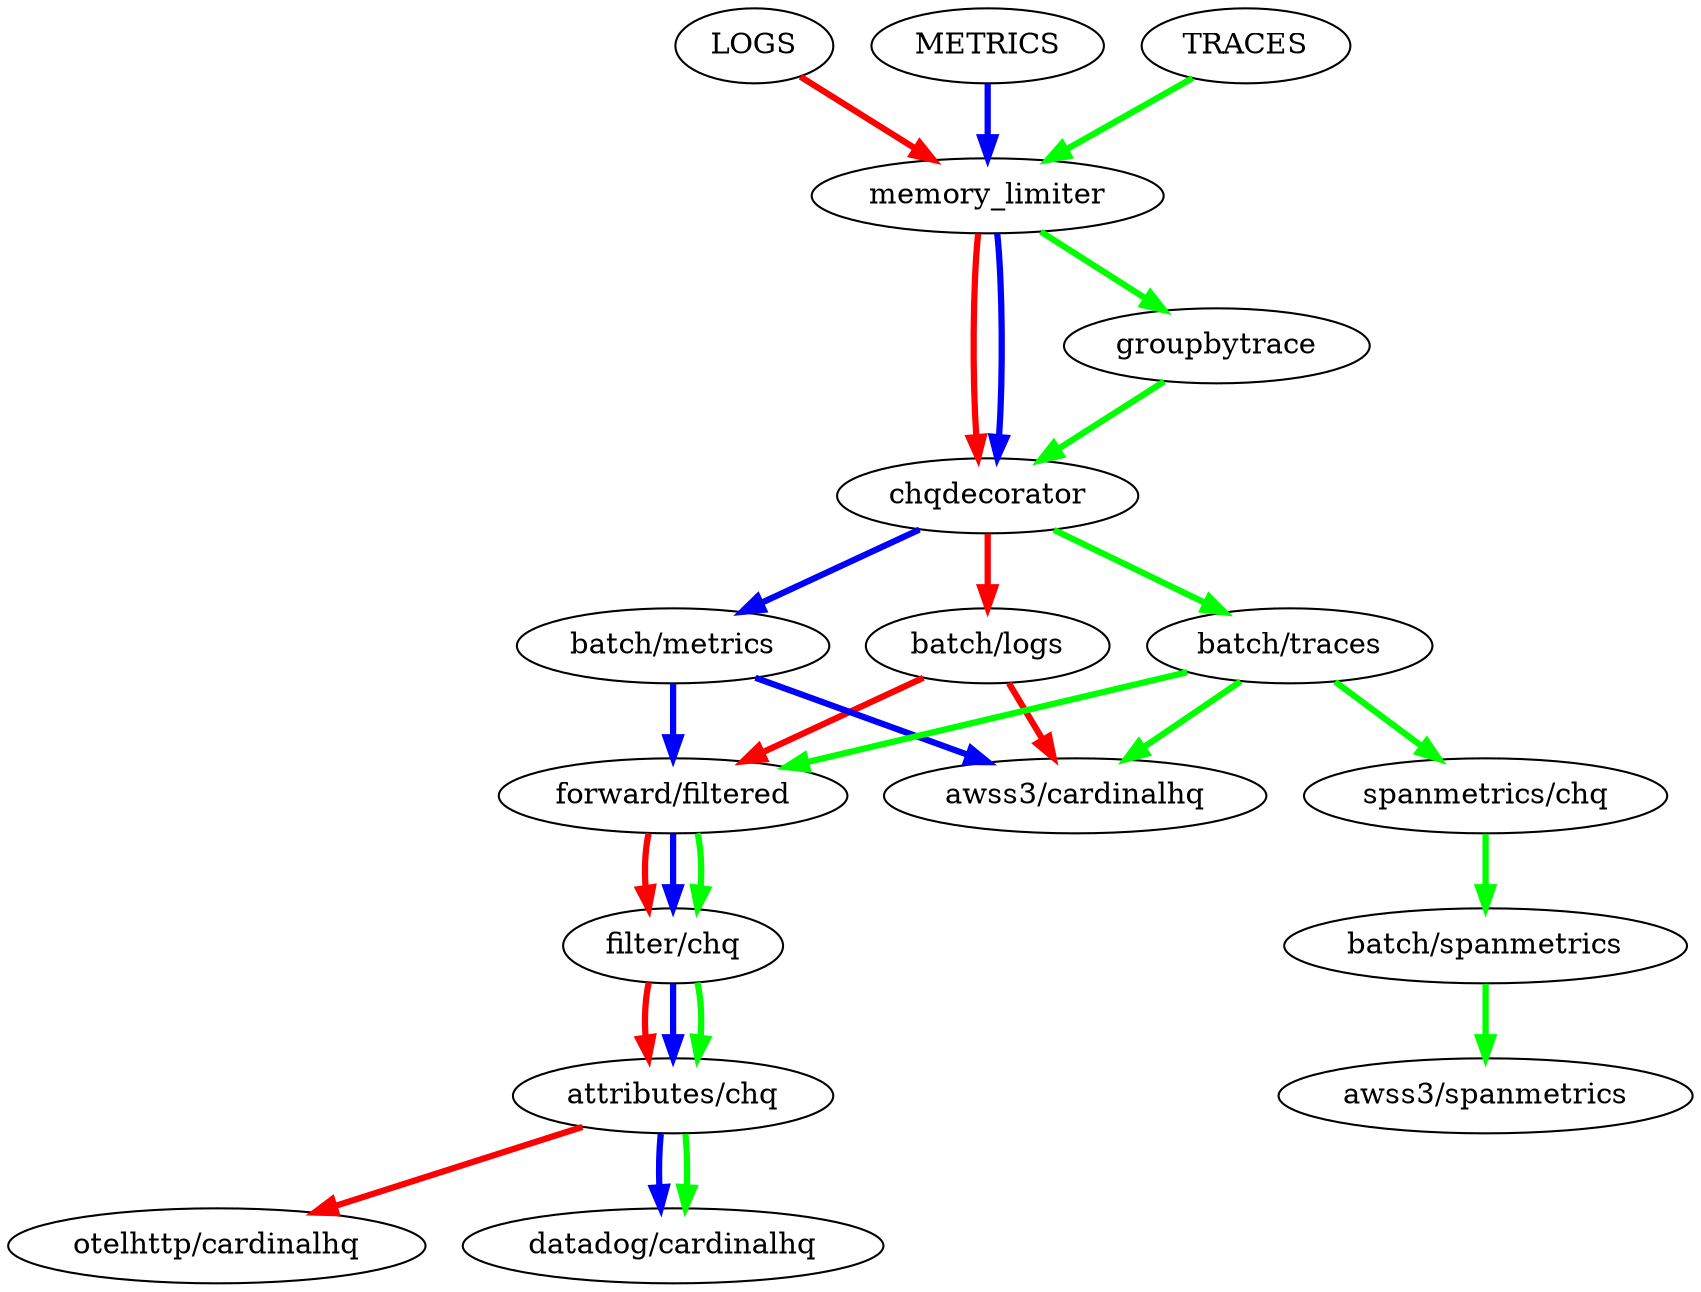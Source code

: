 digraph {
    LOGS -> memory_limiter[color=red,penwidth=3.0];
    memory_limiter -> chqdecorator -> "batch/logs"[color=red,penwidth=3.0];
    "batch/logs" -> "awss3/cardinalhq"[color=red,penwidth=3.0];
    "batch/logs" -> "forward/filtered"[color=red,penwidth=3.0];

    "forward/filtered" -> "filter/chq" -> "attributes/chq"[color=red,penwidth=3.0];
    "attributes/chq" -> "otelhttp/cardinalhq"[color=red,penwidth=3.0];

    METRICS -> memory_limiter -> chqdecorator -> "batch/metrics"[color=blue,penwidth=3.0];
    "batch/metrics" -> "awss3/cardinalhq"[color=blue,penwidth=3.0];
    "batch/metrics" -> "forward/filtered"[color=blue,penwidth=3.0];

    "forward/filtered" -> "filter/chq" -> "attributes/chq"[color=blue,penwidth=3.0];
    "attributes/chq" -> "datadog/cardinalhq"[color=blue,penwidth=3.0];

    TRACES -> memory_limiter -> groupbytrace -> chqdecorator -> "batch/traces"[color=green,penwidth=3.0];
    "batch/traces" -> { "awss3/cardinalhq" "forward/filtered" "spanmetrics/chq" }[color=green,penwidth=3.0];

    "forward/filtered" -> "filter/chq" -> "attributes/chq"[color=green,penwidth=3.0];
    "attributes/chq" -> "datadog/cardinalhq"[color=green,penwidth=3.0];

    "spanmetrics/chq" -> "batch/spanmetrics" -> "awss3/spanmetrics"[color=green,penwidth=3.0];
}